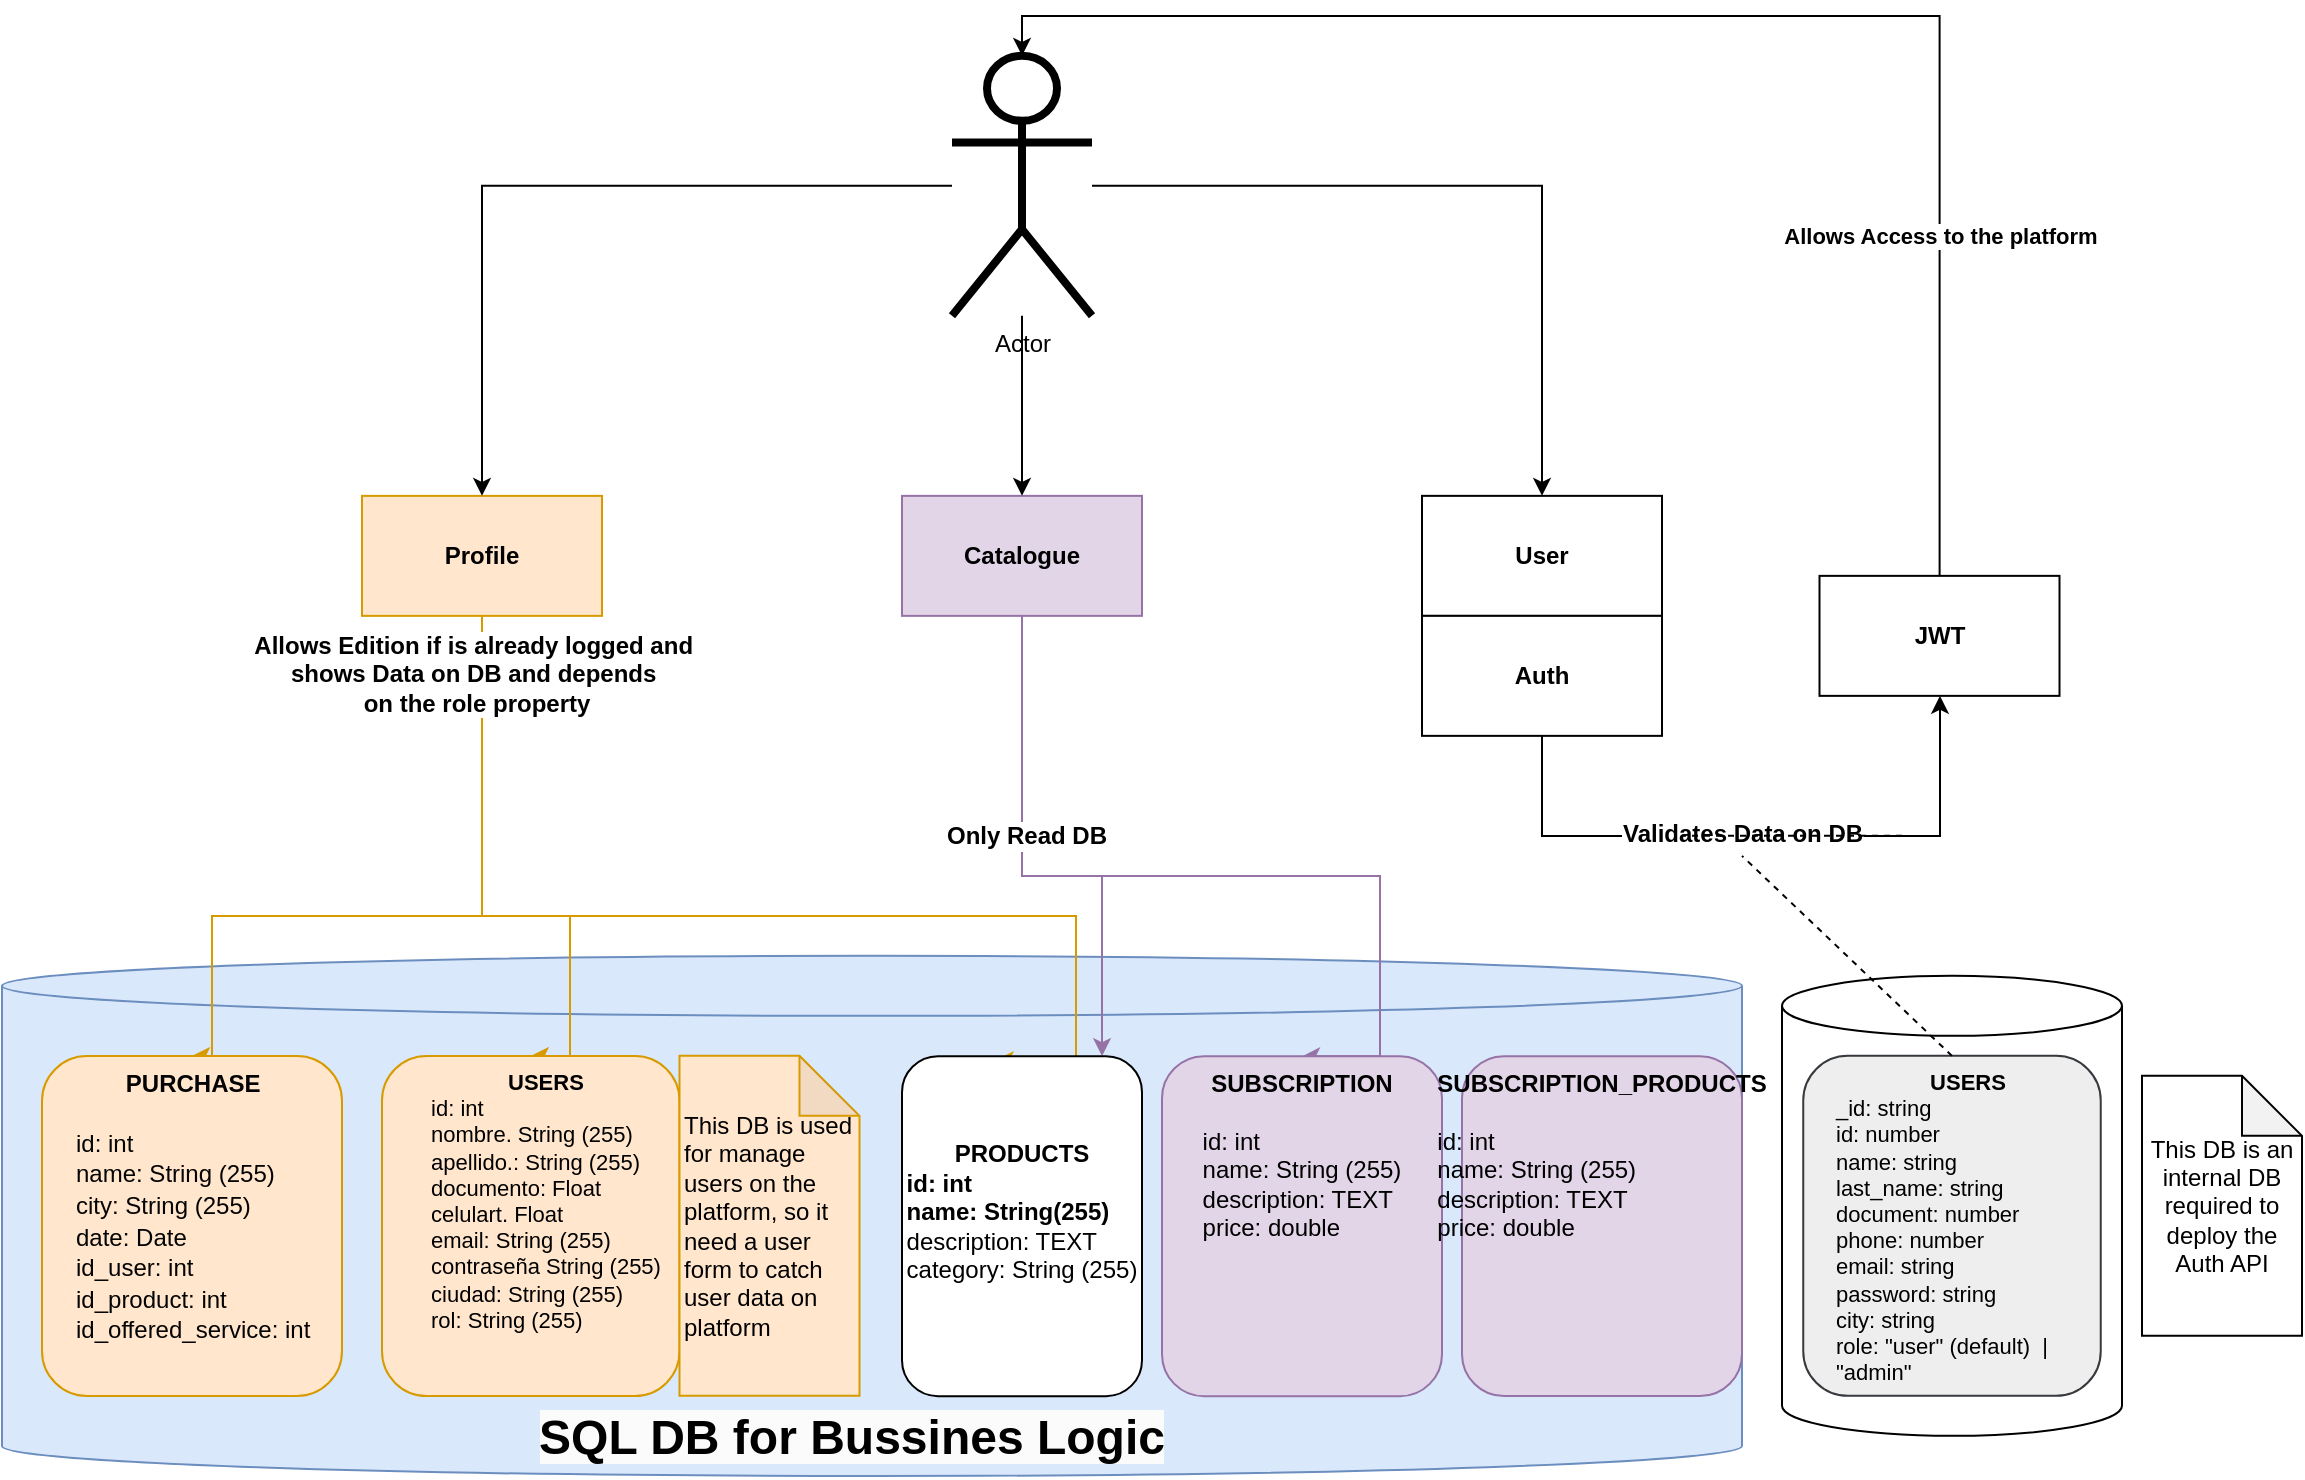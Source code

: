<mxfile version="24.3.1" type="github">
  <diagram name="Page-1" id="5f0bae14-7c28-e335-631c-24af17079c00">
    <mxGraphModel dx="2167" dy="1291" grid="1" gridSize="10" guides="1" tooltips="1" connect="1" arrows="1" fold="1" page="1" pageScale="1" pageWidth="1100" pageHeight="850" background="none" math="0" shadow="0">
      <root>
        <mxCell id="0" />
        <mxCell id="1" parent="0" />
        <mxCell id="3eu0gLsUePaidYde5kII-1" value="&lt;b&gt;User&lt;/b&gt;" style="whiteSpace=wrap;html=1;" parent="1" vertex="1">
          <mxGeometry x="650" y="279.93" width="120" height="60" as="geometry" />
        </mxCell>
        <mxCell id="3eu0gLsUePaidYde5kII-2" value="&lt;b&gt;Auth&lt;/b&gt;" style="whiteSpace=wrap;html=1;" parent="1" vertex="1">
          <mxGeometry x="650" y="339.93" width="120" height="60" as="geometry" />
        </mxCell>
        <mxCell id="3eu0gLsUePaidYde5kII-3" value="" style="shape=cylinder3;whiteSpace=wrap;html=1;boundedLbl=1;backgroundOutline=1;size=15;labelBorderColor=#99CCFF;fillColor=#dae8fc;strokeColor=#6c8ebf;" parent="1" vertex="1">
          <mxGeometry x="-60" y="509.93" width="870" height="260.07" as="geometry" />
        </mxCell>
        <mxCell id="3eu0gLsUePaidYde5kII-4" value="&lt;b style=&quot;forced-color-adjust: none; color: rgb(0, 0, 0); font-family: Helvetica; font-size: 24px; font-style: normal; font-variant-ligatures: normal; font-variant-caps: normal; letter-spacing: normal; orphans: 2; text-indent: 0px; text-transform: none; widows: 2; word-spacing: 0px; -webkit-text-stroke-width: 0px; white-space: normal; background-color: rgb(251, 251, 251); text-decoration-thickness: initial; text-decoration-style: initial; text-decoration-color: initial;&quot;&gt;SQL DB for Bussines Logic&lt;/b&gt;" style="text;whiteSpace=wrap;html=1;strokeWidth=7;fontSize=24;align=center;" parent="1" vertex="1">
          <mxGeometry x="200" y="730.0" width="330" height="40" as="geometry" />
        </mxCell>
        <mxCell id="3eu0gLsUePaidYde5kII-24" style="edgeStyle=orthogonalEdgeStyle;rounded=0;orthogonalLoop=1;jettySize=auto;html=1;fillColor=#e1d5e7;strokeColor=#9673a6;entryX=0.5;entryY=0;entryDx=0;entryDy=0;" parent="1" source="3eu0gLsUePaidYde5kII-6" target="3eu0gLsUePaidYde5kII-17" edge="1">
          <mxGeometry relative="1" as="geometry">
            <Array as="points">
              <mxPoint x="450" y="470" />
              <mxPoint x="629" y="470" />
            </Array>
          </mxGeometry>
        </mxCell>
        <mxCell id="3eu0gLsUePaidYde5kII-6" value="&lt;b&gt;Catalogue&lt;/b&gt;" style="rounded=0;whiteSpace=wrap;html=1;fillColor=#e1d5e7;strokeColor=#9673a6;" parent="1" vertex="1">
          <mxGeometry x="390" y="279.93" width="120" height="60" as="geometry" />
        </mxCell>
        <mxCell id="3eu0gLsUePaidYde5kII-18" style="edgeStyle=orthogonalEdgeStyle;rounded=0;orthogonalLoop=1;jettySize=auto;html=1;entryX=0.39;entryY=0.012;entryDx=0;entryDy=0;fillColor=#ffe6cc;strokeColor=#d79b00;entryPerimeter=0;" parent="1" source="3eu0gLsUePaidYde5kII-7" target="JClIsUNEsZ8_a61VlDSI-20" edge="1">
          <mxGeometry relative="1" as="geometry">
            <Array as="points">
              <mxPoint x="180" y="490" />
              <mxPoint x="477" y="490" />
            </Array>
          </mxGeometry>
        </mxCell>
        <mxCell id="3eu0gLsUePaidYde5kII-19" style="edgeStyle=orthogonalEdgeStyle;rounded=0;orthogonalLoop=1;jettySize=auto;html=1;entryX=0.5;entryY=0;entryDx=0;entryDy=0;fillColor=#ffe6cc;strokeColor=#d79b00;" parent="1" source="3eu0gLsUePaidYde5kII-7" target="3eu0gLsUePaidYde5kII-14" edge="1">
          <mxGeometry relative="1" as="geometry">
            <Array as="points">
              <mxPoint x="180" y="490" />
              <mxPoint x="45" y="490" />
            </Array>
            <mxPoint x="280" y="549.93" as="targetPoint" />
          </mxGeometry>
        </mxCell>
        <mxCell id="3eu0gLsUePaidYde5kII-7" value="&lt;b&gt;Profile&lt;/b&gt;" style="whiteSpace=wrap;html=1;fillColor=#ffe6cc;strokeColor=#d79b00;" parent="1" vertex="1">
          <mxGeometry x="120" y="279.93" width="120" height="60" as="geometry" />
        </mxCell>
        <mxCell id="3eu0gLsUePaidYde5kII-14" value="&lt;div style=&quot;text-align: center; font-size: 12px;&quot;&gt;&lt;font style=&quot;font-size: 12px;&quot; color=&quot;#040404&quot;&gt;&lt;b style=&quot;&quot;&gt;PURCHASE&lt;/b&gt;&lt;/font&gt;&lt;/div&gt;&lt;div style=&quot;text-align: center; font-size: 12px;&quot;&gt;&lt;font style=&quot;font-size: 12px;&quot; color=&quot;#040404&quot;&gt;&lt;b style=&quot;&quot;&gt;&lt;br&gt;&lt;/b&gt;&lt;/font&gt;&lt;/div&gt;&lt;span data-lucid-type=&quot;application/vnd.lucid.text&quot; data-lucid-content=&quot;{&amp;quot;t&amp;quot;:&amp;quot;COMPRA\nid: int\nnombre: String(255)\nciudad: String (255)\nid_cliente: int\nid_producto: int\n&amp;quot;,&amp;quot;m&amp;quot;:[{&amp;quot;s&amp;quot;:0,&amp;quot;n&amp;quot;:&amp;quot;s&amp;quot;,&amp;quot;v&amp;quot;:22.444,&amp;quot;e&amp;quot;:7},{&amp;quot;s&amp;quot;:0,&amp;quot;n&amp;quot;:&amp;quot;c&amp;quot;,&amp;quot;v&amp;quot;:&amp;quot;#040404ff&amp;quot;,&amp;quot;e&amp;quot;:89},{&amp;quot;s&amp;quot;:7,&amp;quot;n&amp;quot;:&amp;quot;s&amp;quot;,&amp;quot;v&amp;quot;:18.0,&amp;quot;e&amp;quot;:89},{&amp;quot;s&amp;quot;:7,&amp;quot;n&amp;quot;:&amp;quot;a&amp;quot;,&amp;quot;v&amp;quot;:&amp;quot;left&amp;quot;},{&amp;quot;s&amp;quot;:15,&amp;quot;n&amp;quot;:&amp;quot;fsp&amp;quot;,&amp;quot;v&amp;quot;:&amp;quot;ss_presetShapeStyle5_textStyle&amp;quot;,&amp;quot;e&amp;quot;:89},{&amp;quot;s&amp;quot;:15,&amp;quot;n&amp;quot;:&amp;quot;fsp2&amp;quot;,&amp;quot;v&amp;quot;:&amp;quot;ss_presetShapeStyle5_textStyle&amp;quot;,&amp;quot;e&amp;quot;:89},{&amp;quot;s&amp;quot;:15,&amp;quot;n&amp;quot;:&amp;quot;a&amp;quot;,&amp;quot;v&amp;quot;:&amp;quot;left&amp;quot;},{&amp;quot;s&amp;quot;:35,&amp;quot;n&amp;quot;:&amp;quot;a&amp;quot;,&amp;quot;v&amp;quot;:&amp;quot;left&amp;quot;},{&amp;quot;s&amp;quot;:56,&amp;quot;n&amp;quot;:&amp;quot;a&amp;quot;,&amp;quot;v&amp;quot;:&amp;quot;left&amp;quot;},{&amp;quot;s&amp;quot;:72,&amp;quot;n&amp;quot;:&amp;quot;a&amp;quot;,&amp;quot;v&amp;quot;:&amp;quot;left&amp;quot;}]}&quot; style=&quot;&quot;&gt;&lt;font style=&quot;&quot;&gt;&lt;div style=&quot;&quot;&gt;&lt;font color=&quot;#040404&quot;&gt;&lt;span style=&quot;font-size: 12px;&quot;&gt;id: int&lt;/span&gt;&lt;/font&gt;&lt;/div&gt;&lt;div style=&quot;&quot;&gt;&lt;font color=&quot;#040404&quot;&gt;&lt;span style=&quot;font-size: 12px;&quot;&gt;name: String (255)&lt;/span&gt;&lt;/font&gt;&lt;/div&gt;&lt;div style=&quot;&quot;&gt;&lt;font color=&quot;#040404&quot;&gt;&lt;span style=&quot;font-size: 12px;&quot;&gt;city: String (255)&lt;/span&gt;&lt;/font&gt;&lt;/div&gt;&lt;div style=&quot;&quot;&gt;&lt;font color=&quot;#040404&quot;&gt;&lt;span style=&quot;font-size: 12px;&quot;&gt;date: Date&lt;/span&gt;&lt;/font&gt;&lt;/div&gt;&lt;div style=&quot;&quot;&gt;&lt;font color=&quot;#040404&quot;&gt;&lt;span style=&quot;font-size: 12px;&quot;&gt;id_user: int&lt;/span&gt;&lt;/font&gt;&lt;/div&gt;&lt;div style=&quot;&quot;&gt;&lt;font color=&quot;#040404&quot;&gt;&lt;span style=&quot;font-size: 12px;&quot;&gt;id_product: int&lt;/span&gt;&lt;/font&gt;&lt;/div&gt;&lt;div style=&quot;&quot;&gt;&lt;font color=&quot;#040404&quot;&gt;&lt;span style=&quot;font-size: 12px;&quot;&gt;id_offered_service: int&lt;/span&gt;&lt;/font&gt;&lt;/div&gt;&lt;/font&gt;&lt;/span&gt;" style="rounded=1;whiteSpace=wrap;html=1;align=left;spacingLeft=15;fontSize=13;verticalAlign=top;fillColor=#ffe6cc;strokeColor=#d79b00;" parent="1" vertex="1">
          <mxGeometry x="-40" y="560.0" width="150" height="170" as="geometry" />
        </mxCell>
        <mxCell id="3eu0gLsUePaidYde5kII-17" value="&lt;span data-lucid-content=&quot;{&amp;quot;t&amp;quot;:&amp;quot;PRODUCTO\n\n-id: int\n-nombre: String (255)\n-descripcion: TEXT\n-precio: double&amp;quot;,&amp;quot;m&amp;quot;:[{&amp;quot;s&amp;quot;:0,&amp;quot;n&amp;quot;:&amp;quot;a&amp;quot;,&amp;quot;v&amp;quot;:&amp;quot;center&amp;quot;},{&amp;quot;s&amp;quot;:0,&amp;quot;n&amp;quot;:&amp;quot;fsp&amp;quot;,&amp;quot;v&amp;quot;:&amp;quot;ss_presetShapeStyle1_textStyle&amp;quot;,&amp;quot;e&amp;quot;:40},{&amp;quot;s&amp;quot;:0,&amp;quot;n&amp;quot;:&amp;quot;fsp2&amp;quot;,&amp;quot;v&amp;quot;:&amp;quot;ss_presetShapeStyle1_textStyle&amp;quot;,&amp;quot;e&amp;quot;:40},{&amp;quot;s&amp;quot;:9,&amp;quot;n&amp;quot;:&amp;quot;a&amp;quot;,&amp;quot;v&amp;quot;:&amp;quot;left&amp;quot;},{&amp;quot;s&amp;quot;:10,&amp;quot;n&amp;quot;:&amp;quot;a&amp;quot;,&amp;quot;v&amp;quot;:&amp;quot;left&amp;quot;},{&amp;quot;s&amp;quot;:19,&amp;quot;n&amp;quot;:&amp;quot;a&amp;quot;,&amp;quot;v&amp;quot;:&amp;quot;left&amp;quot;},{&amp;quot;s&amp;quot;:40,&amp;quot;n&amp;quot;:&amp;quot;c&amp;quot;,&amp;quot;v&amp;quot;:&amp;quot;#282c33ff&amp;quot;,&amp;quot;e&amp;quot;:42},{&amp;quot;s&amp;quot;:40,&amp;quot;n&amp;quot;:&amp;quot;fsp&amp;quot;,&amp;quot;v&amp;quot;:&amp;quot;ss_presetShapeStyle4_textStyle&amp;quot;,&amp;quot;e&amp;quot;:42},{&amp;quot;s&amp;quot;:40,&amp;quot;n&amp;quot;:&amp;quot;fsp2&amp;quot;,&amp;quot;v&amp;quot;:&amp;quot;ss_presetShapeStyle4_textStyle&amp;quot;,&amp;quot;e&amp;quot;:42},{&amp;quot;s&amp;quot;:41,&amp;quot;n&amp;quot;:&amp;quot;a&amp;quot;,&amp;quot;v&amp;quot;:&amp;quot;left&amp;quot;},{&amp;quot;s&amp;quot;:42,&amp;quot;n&amp;quot;:&amp;quot;c&amp;quot;,&amp;quot;v&amp;quot;:&amp;quot;#000000ff&amp;quot;,&amp;quot;e&amp;quot;:75},{&amp;quot;s&amp;quot;:42,&amp;quot;n&amp;quot;:&amp;quot;fsp&amp;quot;,&amp;quot;v&amp;quot;:&amp;quot;ss_presetShapeStyle5_textStyle&amp;quot;,&amp;quot;e&amp;quot;:75},{&amp;quot;s&amp;quot;:42,&amp;quot;n&amp;quot;:&amp;quot;fsp2&amp;quot;,&amp;quot;v&amp;quot;:&amp;quot;ss_presetShapeStyle5_textStyle&amp;quot;,&amp;quot;e&amp;quot;:75},{&amp;quot;s&amp;quot;:60,&amp;quot;n&amp;quot;:&amp;quot;a&amp;quot;,&amp;quot;v&amp;quot;:&amp;quot;left&amp;quot;}]}&quot; data-lucid-type=&quot;application/vnd.lucid.text&quot;&gt;&lt;b&gt;SUBSCRIPTION&lt;/b&gt;&lt;br&gt;&lt;br&gt;&lt;div style=&quot;text-align: left;&quot;&gt;&lt;div&gt;id: int&lt;/div&gt;&lt;div&gt;name: String (255)&lt;/div&gt;&lt;div&gt;description: TEXT&lt;/div&gt;&lt;div&gt;price: double&lt;/div&gt;&lt;/div&gt;&lt;/span&gt;" style="rounded=1;whiteSpace=wrap;html=1;verticalAlign=top;fillColor=#e1d5e7;strokeColor=#9673a6;" parent="1" vertex="1">
          <mxGeometry x="520" y="560.14" width="140" height="169.93" as="geometry" />
        </mxCell>
        <mxCell id="3eu0gLsUePaidYde5kII-28" style="edgeStyle=orthogonalEdgeStyle;rounded=0;orthogonalLoop=1;jettySize=auto;html=1;entryX=0.5;entryY=0;entryDx=0;entryDy=0;" parent="1" source="3eu0gLsUePaidYde5kII-26" target="3eu0gLsUePaidYde5kII-7" edge="1">
          <mxGeometry relative="1" as="geometry" />
        </mxCell>
        <mxCell id="3eu0gLsUePaidYde5kII-29" style="edgeStyle=orthogonalEdgeStyle;rounded=0;orthogonalLoop=1;jettySize=auto;html=1;entryX=0.5;entryY=0;entryDx=0;entryDy=0;" parent="1" source="3eu0gLsUePaidYde5kII-26" target="3eu0gLsUePaidYde5kII-1" edge="1">
          <mxGeometry relative="1" as="geometry" />
        </mxCell>
        <mxCell id="3eu0gLsUePaidYde5kII-42" style="edgeStyle=orthogonalEdgeStyle;rounded=0;orthogonalLoop=1;jettySize=auto;html=1;entryX=0.5;entryY=0;entryDx=0;entryDy=0;" parent="1" source="3eu0gLsUePaidYde5kII-26" target="3eu0gLsUePaidYde5kII-6" edge="1">
          <mxGeometry relative="1" as="geometry" />
        </mxCell>
        <mxCell id="3eu0gLsUePaidYde5kII-26" value="Actor" style="shape=umlActor;verticalLabelPosition=bottom;verticalAlign=top;html=1;outlineConnect=0;strokeWidth=4;" parent="1" vertex="1">
          <mxGeometry x="415" y="59.93" width="70" height="130" as="geometry" />
        </mxCell>
        <mxCell id="3eu0gLsUePaidYde5kII-40" style="edgeStyle=orthogonalEdgeStyle;rounded=0;orthogonalLoop=1;jettySize=auto;html=1;entryX=0.5;entryY=0;entryDx=0;entryDy=0;fillColor=#ffe6cc;strokeColor=#d79b00;" parent="1" source="3eu0gLsUePaidYde5kII-7" target="-nUrzhYDNhNudkDRQ27h-1" edge="1">
          <mxGeometry relative="1" as="geometry">
            <Array as="points">
              <mxPoint x="180" y="490" />
              <mxPoint x="224" y="490" />
            </Array>
          </mxGeometry>
        </mxCell>
        <mxCell id="-nUrzhYDNhNudkDRQ27h-14" value="&lt;b&gt;Allows Edition if is already logged and&amp;nbsp;&lt;/b&gt;&lt;div&gt;&lt;b&gt;shows Data on DB and depends&amp;nbsp;&lt;/b&gt;&lt;/div&gt;&lt;div&gt;&lt;b&gt;on the role property&lt;/b&gt;&lt;/div&gt;" style="edgeLabel;html=1;align=center;verticalAlign=middle;resizable=0;points=[];fontSize=12;" parent="3eu0gLsUePaidYde5kII-40" vertex="1" connectable="0">
          <mxGeometry x="-0.797" y="-3" relative="1" as="geometry">
            <mxPoint as="offset" />
          </mxGeometry>
        </mxCell>
        <mxCell id="-nUrzhYDNhNudkDRQ27h-1" value="&lt;span data-lucid-type=&quot;application/vnd.lucid.text&quot; data-lucid-content=&quot;{&amp;quot;t&amp;quot;:&amp;quot;USERS\nid: int\nnombre. String (255)\napellido.: String (255)\ndocumento: Float\ncelulart. Float\nemail: String (255)\ncontraseña String (255)\nciudad: String (255)\nrol: String (255)&amp;quot;,&amp;quot;m&amp;quot;:[{&amp;quot;s&amp;quot;:0,&amp;quot;n&amp;quot;:&amp;quot;a&amp;quot;,&amp;quot;v&amp;quot;:&amp;quot;center&amp;quot;}]}&quot; style=&quot;font-size: 11px;&quot;&gt;&lt;b style=&quot;font-size: 11px;&quot;&gt;USERS&lt;/b&gt;&lt;br style=&quot;font-size: 11px;&quot;&gt;&lt;div style=&quot;text-align: left; font-size: 11px;&quot;&gt;&lt;span data-lucid-content=&quot;{&amp;quot;t&amp;quot;:&amp;quot;id: int\nnombre. String (255)\napellido.: String (255)\ndocumento: Float\ncelulart. Float\nemail: String (255)\ncontraseña String (255)\nciudad: String (255)\nrol: String (255)&amp;quot;,&amp;quot;m&amp;quot;:[]}&quot; data-lucid-type=&quot;application/vnd.lucid.text&quot;&gt;id: int&lt;br&gt;nombre. String (255)&lt;br&gt;apellido.: String (255)&lt;br&gt;documento: Float&lt;br&gt;celulart. Float&lt;br&gt;email: String (255)&lt;br&gt;contraseña String (255)&lt;br&gt;ciudad: String (255)&lt;br&gt;rol: String (255)&lt;/span&gt;&lt;br&gt;&lt;/div&gt;&lt;/span&gt;" style="rounded=1;whiteSpace=wrap;html=1;fontSize=11;verticalAlign=top;fillColor=#ffe6cc;strokeColor=#d79b00;spacingLeft=15;spacingTop=0;" parent="1" vertex="1">
          <mxGeometry x="130" y="560.0" width="148.75" height="170" as="geometry" />
        </mxCell>
        <mxCell id="-nUrzhYDNhNudkDRQ27h-3" value="&lt;b&gt;JWT&lt;/b&gt;" style="whiteSpace=wrap;html=1;" parent="1" vertex="1">
          <mxGeometry x="848.75" y="319.93" width="120" height="60" as="geometry" />
        </mxCell>
        <mxCell id="JClIsUNEsZ8_a61VlDSI-1" value="" style="shape=cylinder3;whiteSpace=wrap;html=1;boundedLbl=1;backgroundOutline=1;size=15;" parent="1" vertex="1">
          <mxGeometry x="830" y="519.93" width="170" height="230" as="geometry" />
        </mxCell>
        <mxCell id="JClIsUNEsZ8_a61VlDSI-2" value="&lt;span data-lucid-type=&quot;application/vnd.lucid.text&quot; data-lucid-content=&quot;{&amp;quot;t&amp;quot;:&amp;quot;USERS\nid: int\nnombre. String (255)\napellido.: String (255)\ndocumento: Float\ncelulart. Float\nemail: String (255)\ncontraseña String (255)\nciudad: String (255)\nrol: String (255)&amp;quot;,&amp;quot;m&amp;quot;:[{&amp;quot;s&amp;quot;:0,&amp;quot;n&amp;quot;:&amp;quot;a&amp;quot;,&amp;quot;v&amp;quot;:&amp;quot;center&amp;quot;}]}&quot; style=&quot;font-size: 11px;&quot;&gt;&lt;b style=&quot;font-size: 11px;&quot;&gt;USERS&lt;/b&gt;&lt;br style=&quot;font-size: 11px;&quot;&gt;&lt;div style=&quot;text-align: left; font-size: 11px;&quot;&gt;&lt;span data-lucid-content=&quot;{&amp;quot;t&amp;quot;:&amp;quot;id: int\nnombre. String (255)\napellido.: String (255)\ndocumento: Float\ncelulart. Float\nemail: String (255)\ncontraseña String (255)\nciudad: String (255)\nrol: String (255)&amp;quot;,&amp;quot;m&amp;quot;:[]}&quot; data-lucid-type=&quot;application/vnd.lucid.text&quot;&gt;_id: string&lt;/span&gt;&lt;/div&gt;&lt;div style=&quot;text-align: left; font-size: 11px;&quot;&gt;&lt;div&gt;id: number&lt;/div&gt;&lt;div&gt;name: string&lt;/div&gt;&lt;div&gt;last_name: string&lt;/div&gt;&lt;div&gt;document: number&lt;/div&gt;&lt;div&gt;phone: number&lt;/div&gt;&lt;div&gt;email: string&lt;/div&gt;&lt;div&gt;password: string&lt;/div&gt;&lt;div&gt;city: string&lt;/div&gt;&lt;div&gt;role: &quot;user&quot; (default)&amp;nbsp; | &quot;admin&quot;&lt;/div&gt;&lt;/div&gt;&lt;/span&gt;" style="rounded=1;whiteSpace=wrap;html=1;fontSize=11;verticalAlign=top;fillColor=#eeeeee;strokeColor=#36393d;spacingLeft=15;spacingTop=0;" parent="1" vertex="1">
          <mxGeometry x="840.62" y="559.93" width="148.75" height="170" as="geometry" />
        </mxCell>
        <mxCell id="JClIsUNEsZ8_a61VlDSI-3" style="edgeStyle=orthogonalEdgeStyle;rounded=0;orthogonalLoop=1;jettySize=auto;html=1;exitX=0.5;exitY=1;exitDx=0;exitDy=0;" parent="1" target="-nUrzhYDNhNudkDRQ27h-3" edge="1">
          <mxGeometry relative="1" as="geometry">
            <Array as="points">
              <mxPoint x="710" y="449.93" />
              <mxPoint x="909" y="449.93" />
            </Array>
            <mxPoint x="710" y="399.93" as="sourcePoint" />
            <mxPoint x="820" y="549.93" as="targetPoint" />
          </mxGeometry>
        </mxCell>
        <mxCell id="JClIsUNEsZ8_a61VlDSI-4" value="&lt;b&gt;Validates Data on DB&lt;/b&gt;" style="edgeLabel;html=1;align=center;verticalAlign=middle;resizable=0;points=[];fontSize=12;" parent="JClIsUNEsZ8_a61VlDSI-3" vertex="1" connectable="0">
          <mxGeometry x="-0.637" y="1" relative="1" as="geometry">
            <mxPoint x="92" as="offset" />
          </mxGeometry>
        </mxCell>
        <mxCell id="JClIsUNEsZ8_a61VlDSI-12" value="" style="endArrow=none;dashed=1;html=1;rounded=0;" parent="1" edge="1">
          <mxGeometry width="50" height="50" relative="1" as="geometry">
            <mxPoint x="890" y="449.93" as="sourcePoint" />
            <mxPoint x="780" y="449.93" as="targetPoint" />
          </mxGeometry>
        </mxCell>
        <mxCell id="JClIsUNEsZ8_a61VlDSI-14" value="" style="endArrow=none;dashed=1;html=1;rounded=0;exitX=0.5;exitY=0;exitDx=0;exitDy=0;" parent="1" source="JClIsUNEsZ8_a61VlDSI-2" edge="1">
          <mxGeometry width="50" height="50" relative="1" as="geometry">
            <mxPoint x="840" y="499.93" as="sourcePoint" />
            <mxPoint x="810" y="459.93" as="targetPoint" />
          </mxGeometry>
        </mxCell>
        <mxCell id="JClIsUNEsZ8_a61VlDSI-15" style="edgeStyle=orthogonalEdgeStyle;rounded=0;orthogonalLoop=1;jettySize=auto;html=1;entryX=0.5;entryY=0;entryDx=0;entryDy=0;entryPerimeter=0;" parent="1" source="-nUrzhYDNhNudkDRQ27h-3" target="3eu0gLsUePaidYde5kII-26" edge="1">
          <mxGeometry relative="1" as="geometry">
            <Array as="points">
              <mxPoint x="909" y="39.93" />
              <mxPoint x="450" y="39.93" />
            </Array>
          </mxGeometry>
        </mxCell>
        <mxCell id="JClIsUNEsZ8_a61VlDSI-16" value="&lt;b&gt;Allows Access to the platform&lt;/b&gt;" style="edgeLabel;html=1;align=center;verticalAlign=middle;resizable=0;points=[];" parent="JClIsUNEsZ8_a61VlDSI-15" vertex="1" connectable="0">
          <mxGeometry x="-0.618" y="-1" relative="1" as="geometry">
            <mxPoint x="-1" y="-25" as="offset" />
          </mxGeometry>
        </mxCell>
        <mxCell id="JClIsUNEsZ8_a61VlDSI-18" value="This DB is an internal DB required to deploy the Auth API" style="shape=note;whiteSpace=wrap;html=1;backgroundOutline=1;darkOpacity=0.05;" parent="1" vertex="1">
          <mxGeometry x="1010" y="569.93" width="80" height="130" as="geometry" />
        </mxCell>
        <mxCell id="JClIsUNEsZ8_a61VlDSI-19" value="This DB is used for manage users on the platform, so it need a user form to catch user data on platform" style="shape=note;whiteSpace=wrap;html=1;backgroundOutline=1;darkOpacity=0.05;align=left;fillColor=#ffe6cc;strokeColor=#d79b00;" parent="1" vertex="1">
          <mxGeometry x="278.75" y="559.93" width="90" height="170" as="geometry" />
        </mxCell>
        <mxCell id="kIv36qMvWvy2csFwaT8d-1" value="" style="edgeStyle=orthogonalEdgeStyle;rounded=0;orthogonalLoop=1;jettySize=auto;html=1;fillColor=#e1d5e7;strokeColor=#9673a6;" edge="1" parent="1" source="3eu0gLsUePaidYde5kII-6" target="JClIsUNEsZ8_a61VlDSI-20">
          <mxGeometry relative="1" as="geometry">
            <Array as="points">
              <mxPoint x="450" y="470" />
              <mxPoint x="490" y="470" />
            </Array>
            <mxPoint x="450" y="340" as="sourcePoint" />
            <mxPoint x="559" y="625" as="targetPoint" />
          </mxGeometry>
        </mxCell>
        <mxCell id="kIv36qMvWvy2csFwaT8d-2" value="&lt;b&gt;Only Read DB&lt;/b&gt;" style="edgeLabel;html=1;align=center;verticalAlign=middle;resizable=0;points=[];fontSize=12;" vertex="1" connectable="0" parent="kIv36qMvWvy2csFwaT8d-1">
          <mxGeometry x="-0.015" y="2" relative="1" as="geometry">
            <mxPoint y="-18" as="offset" />
          </mxGeometry>
        </mxCell>
        <mxCell id="JClIsUNEsZ8_a61VlDSI-20" value="&lt;b&gt;PRODUCTS&lt;/b&gt;&lt;div style=&quot;text-align: left;&quot;&gt;&lt;b&gt;id: int&lt;/b&gt;&lt;/div&gt;&lt;div style=&quot;text-align: left;&quot;&gt;&lt;b&gt;name: String(255)&lt;/b&gt;&lt;/div&gt;&lt;div style=&quot;text-align: left;&quot;&gt;description: TEXT&lt;/div&gt;&lt;div style=&quot;text-align: left;&quot;&gt;category: String (255)&lt;/div&gt;&lt;div style=&quot;text-align: left;&quot;&gt;&lt;br&gt;&lt;/div&gt;" style="rounded=1;whiteSpace=wrap;html=1;" parent="1" vertex="1">
          <mxGeometry x="390" y="560.07" width="120" height="170" as="geometry" />
        </mxCell>
        <mxCell id="kIv36qMvWvy2csFwaT8d-3" value="&lt;span data-lucid-content=&quot;{&amp;quot;t&amp;quot;:&amp;quot;PRODUCTO\n\n-id: int\n-nombre: String (255)\n-descripcion: TEXT\n-precio: double&amp;quot;,&amp;quot;m&amp;quot;:[{&amp;quot;s&amp;quot;:0,&amp;quot;n&amp;quot;:&amp;quot;a&amp;quot;,&amp;quot;v&amp;quot;:&amp;quot;center&amp;quot;},{&amp;quot;s&amp;quot;:0,&amp;quot;n&amp;quot;:&amp;quot;fsp&amp;quot;,&amp;quot;v&amp;quot;:&amp;quot;ss_presetShapeStyle1_textStyle&amp;quot;,&amp;quot;e&amp;quot;:40},{&amp;quot;s&amp;quot;:0,&amp;quot;n&amp;quot;:&amp;quot;fsp2&amp;quot;,&amp;quot;v&amp;quot;:&amp;quot;ss_presetShapeStyle1_textStyle&amp;quot;,&amp;quot;e&amp;quot;:40},{&amp;quot;s&amp;quot;:9,&amp;quot;n&amp;quot;:&amp;quot;a&amp;quot;,&amp;quot;v&amp;quot;:&amp;quot;left&amp;quot;},{&amp;quot;s&amp;quot;:10,&amp;quot;n&amp;quot;:&amp;quot;a&amp;quot;,&amp;quot;v&amp;quot;:&amp;quot;left&amp;quot;},{&amp;quot;s&amp;quot;:19,&amp;quot;n&amp;quot;:&amp;quot;a&amp;quot;,&amp;quot;v&amp;quot;:&amp;quot;left&amp;quot;},{&amp;quot;s&amp;quot;:40,&amp;quot;n&amp;quot;:&amp;quot;c&amp;quot;,&amp;quot;v&amp;quot;:&amp;quot;#282c33ff&amp;quot;,&amp;quot;e&amp;quot;:42},{&amp;quot;s&amp;quot;:40,&amp;quot;n&amp;quot;:&amp;quot;fsp&amp;quot;,&amp;quot;v&amp;quot;:&amp;quot;ss_presetShapeStyle4_textStyle&amp;quot;,&amp;quot;e&amp;quot;:42},{&amp;quot;s&amp;quot;:40,&amp;quot;n&amp;quot;:&amp;quot;fsp2&amp;quot;,&amp;quot;v&amp;quot;:&amp;quot;ss_presetShapeStyle4_textStyle&amp;quot;,&amp;quot;e&amp;quot;:42},{&amp;quot;s&amp;quot;:41,&amp;quot;n&amp;quot;:&amp;quot;a&amp;quot;,&amp;quot;v&amp;quot;:&amp;quot;left&amp;quot;},{&amp;quot;s&amp;quot;:42,&amp;quot;n&amp;quot;:&amp;quot;c&amp;quot;,&amp;quot;v&amp;quot;:&amp;quot;#000000ff&amp;quot;,&amp;quot;e&amp;quot;:75},{&amp;quot;s&amp;quot;:42,&amp;quot;n&amp;quot;:&amp;quot;fsp&amp;quot;,&amp;quot;v&amp;quot;:&amp;quot;ss_presetShapeStyle5_textStyle&amp;quot;,&amp;quot;e&amp;quot;:75},{&amp;quot;s&amp;quot;:42,&amp;quot;n&amp;quot;:&amp;quot;fsp2&amp;quot;,&amp;quot;v&amp;quot;:&amp;quot;ss_presetShapeStyle5_textStyle&amp;quot;,&amp;quot;e&amp;quot;:75},{&amp;quot;s&amp;quot;:60,&amp;quot;n&amp;quot;:&amp;quot;a&amp;quot;,&amp;quot;v&amp;quot;:&amp;quot;left&amp;quot;}]}&quot; data-lucid-type=&quot;application/vnd.lucid.text&quot;&gt;&lt;b&gt;SUBSCRIPTION_PRODUCTS&lt;/b&gt;&lt;br&gt;&lt;br&gt;&lt;div style=&quot;text-align: left;&quot;&gt;&lt;div&gt;id: int&lt;/div&gt;&lt;div&gt;name: String (255)&lt;/div&gt;&lt;div&gt;description: TEXT&lt;/div&gt;&lt;div&gt;price: double&lt;/div&gt;&lt;/div&gt;&lt;/span&gt;" style="rounded=1;whiteSpace=wrap;html=1;verticalAlign=top;fillColor=#e1d5e7;strokeColor=#9673a6;" vertex="1" parent="1">
          <mxGeometry x="670" y="560.07" width="140" height="169.93" as="geometry" />
        </mxCell>
      </root>
    </mxGraphModel>
  </diagram>
</mxfile>
